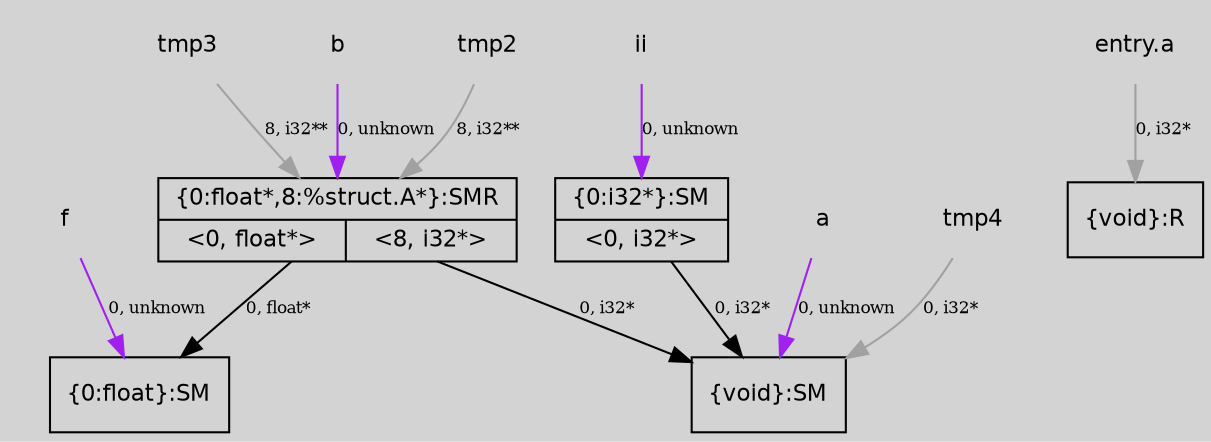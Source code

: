 digraph unnamed {
	graph [center=true, ratio=true, bgcolor=lightgray, fontname=Helvetica];
	node  [fontname=Helvetica, fontsize=11];

	Node0x394c550 [shape=record,label="{\{void\}:SM}"];
	Node0x394c600 [shape=record,label="{\{0:float\}:SM}"];
	Node0x394c700 [shape=record,label="{\{0:float*,8:%struct.A*\}:SMR|{<s0>\<0, float*\>|<s1>\<8, i32*\>}}"];
	Node0x394c810 [shape=record,label="{\{0:i32*\}:SM|{<s0>\<0, i32*\>}}"];
	Node0x394c910 [shape=record,label="{\{void\}:R}"];
	Node0x393c6f8[ shape=plaintext, label ="a"];
	Node0x393c6f8 -> Node0x394c550[arrowtail=tee,label="0, unknown",fontsize=8,color=purple];
	Node0x393d7b8[ shape=plaintext, label ="tmp4"];
	Node0x393d7b8 -> Node0x394c550[arrowtail=tee,label="0, i32*",fontsize=8,color=gray63];
	Node0x393d728[ shape=plaintext, label ="tmp3"];
	Node0x393d728 -> Node0x394c700[arrowtail=tee,label="8, i32**",fontsize=8,color=gray63];
	Node0x393c788[ shape=plaintext, label ="f"];
	Node0x393c788 -> Node0x394c600[arrowtail=tee,label="0, unknown",fontsize=8,color=purple];
	Node0x393bc28[ shape=plaintext, label ="entry.a"];
	Node0x393bc28 -> Node0x394c910[arrowtail=tee,label="0, i32*",fontsize=8,color=gray63];
	Node0x393c818[ shape=plaintext, label ="b"];
	Node0x393c818 -> Node0x394c700[arrowtail=tee,label="0, unknown",fontsize=8,color=purple];
	Node0x393c8a8[ shape=plaintext, label ="ii"];
	Node0x393c8a8 -> Node0x394c810[arrowtail=tee,label="0, unknown",fontsize=8,color=purple];
	Node0x393d5e8[ shape=plaintext, label ="tmp2"];
	Node0x393d5e8 -> Node0x394c700[arrowtail=tee,label="8, i32**",fontsize=8,color=gray63];
	Node0x394c700 -> Node0x394c600[arrowtail=tee,label="0, float*",fontsize=8];
	Node0x394c700 -> Node0x394c550[arrowtail=tee,label="0, i32*",fontsize=8];
	Node0x394c810 -> Node0x394c550[arrowtail=tee,label="0, i32*",fontsize=8];
}
